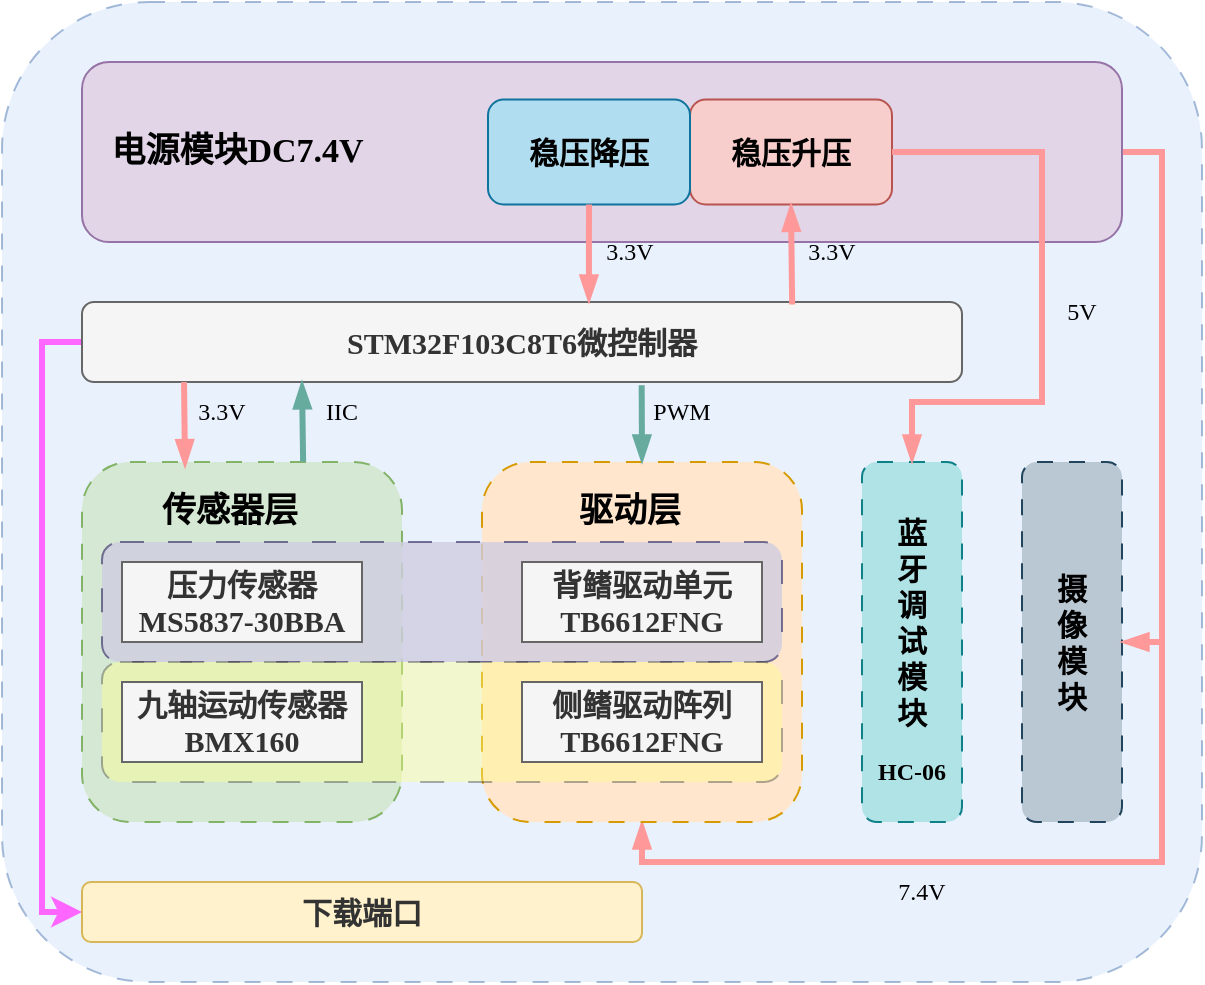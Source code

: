 <mxfile version="27.1.3">
  <diagram name="第 1 页" id="oimVrD2Q5sI-OtpYlPWk">
    <mxGraphModel dx="870" dy="560" grid="1" gridSize="10" guides="1" tooltips="1" connect="1" arrows="1" fold="1" page="1" pageScale="1" pageWidth="827" pageHeight="1169" math="0" shadow="0">
      <root>
        <mxCell id="0" />
        <mxCell id="1" parent="0" />
        <mxCell id="yz8o8m8Co_Lcj7NCytDr-21" value="" style="rounded=1;whiteSpace=wrap;html=1;fillColor=#dae8fc;strokeColor=#6c8ebf;dashed=1;dashPattern=8 8;glass=0;rotation=0;opacity=60;" vertex="1" parent="1">
          <mxGeometry x="120" y="10" width="600" height="490" as="geometry" />
        </mxCell>
        <mxCell id="yz8o8m8Co_Lcj7NCytDr-7" value="" style="rounded=1;whiteSpace=wrap;html=1;fillColor=#d5e8d4;strokeColor=#82b366;dashed=1;dashPattern=8 8;" vertex="1" parent="1">
          <mxGeometry x="160" y="240" width="160" height="180" as="geometry" />
        </mxCell>
        <mxCell id="yz8o8m8Co_Lcj7NCytDr-35" style="edgeStyle=orthogonalEdgeStyle;rounded=0;orthogonalLoop=1;jettySize=auto;html=1;exitX=1;exitY=0.5;exitDx=0;exitDy=0;entryX=0.5;entryY=1;entryDx=0;entryDy=0;strokeWidth=3;strokeColor=#FF9999;endArrow=blockThin;endFill=1;" edge="1" parent="1" source="yz8o8m8Co_Lcj7NCytDr-1" target="yz8o8m8Co_Lcj7NCytDr-9">
          <mxGeometry relative="1" as="geometry">
            <Array as="points">
              <mxPoint x="700" y="85" />
              <mxPoint x="700" y="440" />
              <mxPoint x="440" y="440" />
            </Array>
          </mxGeometry>
        </mxCell>
        <mxCell id="yz8o8m8Co_Lcj7NCytDr-1" value="&lt;font style=&quot;font-size: 17px;&quot; face=&quot;宋体&quot;&gt;&amp;nbsp; &amp;nbsp;&lt;b style=&quot;&quot;&gt;&lt;font style=&quot;&quot;&gt;电源模块DC7.4V&lt;/font&gt;&lt;/b&gt;&lt;/font&gt;" style="rounded=1;whiteSpace=wrap;html=1;align=left;fillColor=#e1d5e7;strokeColor=#9673a6;" vertex="1" parent="1">
          <mxGeometry x="160" y="40" width="520" height="90" as="geometry" />
        </mxCell>
        <mxCell id="yz8o8m8Co_Lcj7NCytDr-2" value="&lt;font style=&quot;font-size: 15px;&quot; face=&quot;宋体&quot;&gt;&lt;b style=&quot;&quot;&gt;稳压升压&lt;/b&gt;&lt;/font&gt;" style="rounded=1;whiteSpace=wrap;html=1;fillColor=#f8cecc;strokeColor=#b85450;" vertex="1" parent="1">
          <mxGeometry x="464" y="58.75" width="101" height="52.5" as="geometry" />
        </mxCell>
        <mxCell id="yz8o8m8Co_Lcj7NCytDr-3" value="&lt;font style=&quot;font-size: 15px;&quot; face=&quot;宋体&quot;&gt;&lt;b style=&quot;&quot;&gt;稳压降压&lt;/b&gt;&lt;/font&gt;" style="rounded=1;whiteSpace=wrap;html=1;fillColor=#b1ddf0;strokeColor=#10739e;" vertex="1" parent="1">
          <mxGeometry x="363" y="58.75" width="101" height="52.5" as="geometry" />
        </mxCell>
        <mxCell id="yz8o8m8Co_Lcj7NCytDr-43" style="edgeStyle=orthogonalEdgeStyle;rounded=0;orthogonalLoop=1;jettySize=auto;html=1;exitX=0;exitY=0.5;exitDx=0;exitDy=0;entryX=0;entryY=0.5;entryDx=0;entryDy=0;strokeWidth=3;strokeColor=#FF66FF;" edge="1" parent="1" source="yz8o8m8Co_Lcj7NCytDr-4" target="yz8o8m8Co_Lcj7NCytDr-15">
          <mxGeometry relative="1" as="geometry" />
        </mxCell>
        <mxCell id="yz8o8m8Co_Lcj7NCytDr-4" value="&lt;font style=&quot;font-size: 15px;&quot;&gt;&lt;b style=&quot;&quot;&gt;&lt;font face=&quot;Times New Roman&quot;&gt;STM32F103C8T6&lt;/font&gt;&lt;font face=&quot;宋体&quot;&gt;微控制器&lt;/font&gt;&lt;/b&gt;&lt;/font&gt;" style="rounded=1;whiteSpace=wrap;html=1;fillColor=#f5f5f5;fontColor=#333333;strokeColor=#666666;" vertex="1" parent="1">
          <mxGeometry x="160" y="160" width="440" height="40" as="geometry" />
        </mxCell>
        <mxCell id="yz8o8m8Co_Lcj7NCytDr-8" value="&lt;font style=&quot;font-size: 17px;&quot; face=&quot;宋体&quot;&gt;&lt;b style=&quot;&quot;&gt;传感器层&lt;/b&gt;&lt;/font&gt;" style="text;html=1;align=center;verticalAlign=middle;whiteSpace=wrap;rounded=0;" vertex="1" parent="1">
          <mxGeometry x="194" y="250" width="80" height="30" as="geometry" />
        </mxCell>
        <mxCell id="yz8o8m8Co_Lcj7NCytDr-9" value="" style="rounded=1;whiteSpace=wrap;html=1;fillColor=#ffe6cc;strokeColor=#d79b00;dashed=1;dashPattern=8 8;" vertex="1" parent="1">
          <mxGeometry x="360" y="240" width="160" height="180" as="geometry" />
        </mxCell>
        <mxCell id="yz8o8m8Co_Lcj7NCytDr-12" value="&lt;font style=&quot;font-size: 17px;&quot; face=&quot;宋体&quot;&gt;&lt;b style=&quot;&quot;&gt;驱动层&lt;/b&gt;&lt;/font&gt;" style="text;html=1;align=center;verticalAlign=middle;whiteSpace=wrap;rounded=0;" vertex="1" parent="1">
          <mxGeometry x="394" y="250" width="80" height="30" as="geometry" />
        </mxCell>
        <mxCell id="yz8o8m8Co_Lcj7NCytDr-15" value="&lt;b style=&quot;color: rgb(51, 51, 51); font-size: 15px;&quot;&gt;&lt;font face=&quot;宋体&quot;&gt;下载端口&lt;/font&gt;&lt;/b&gt;" style="rounded=1;whiteSpace=wrap;html=1;fillColor=#fff2cc;strokeColor=#d6b656;" vertex="1" parent="1">
          <mxGeometry x="160" y="450" width="280" height="30" as="geometry" />
        </mxCell>
        <mxCell id="yz8o8m8Co_Lcj7NCytDr-16" value="" style="rounded=1;whiteSpace=wrap;html=1;fillColor=#bac8d3;strokeColor=#23445d;dashed=1;dashPattern=8 8;" vertex="1" parent="1">
          <mxGeometry x="630" y="240" width="50" height="180" as="geometry" />
        </mxCell>
        <mxCell id="yz8o8m8Co_Lcj7NCytDr-17" value="&lt;font style=&quot;font-size: 15px;&quot; face=&quot;宋体&quot;&gt;&lt;b style=&quot;&quot;&gt;摄像模块&lt;/b&gt;&lt;/font&gt;" style="text;html=1;align=center;verticalAlign=middle;whiteSpace=wrap;rounded=0;" vertex="1" parent="1">
          <mxGeometry x="640" y="270" width="30" height="120" as="geometry" />
        </mxCell>
        <mxCell id="yz8o8m8Co_Lcj7NCytDr-18" value="" style="rounded=1;whiteSpace=wrap;html=1;fillColor=#b0e3e6;strokeColor=#0e8088;dashed=1;dashPattern=8 8;" vertex="1" parent="1">
          <mxGeometry x="550" y="240" width="50" height="180" as="geometry" />
        </mxCell>
        <mxCell id="yz8o8m8Co_Lcj7NCytDr-19" value="&lt;font style=&quot;font-size: 15px;&quot; face=&quot;宋体&quot;&gt;&lt;b style=&quot;&quot;&gt;蓝牙调试模块&lt;/b&gt;&lt;/font&gt;" style="text;html=1;align=center;verticalAlign=middle;whiteSpace=wrap;rounded=0;" vertex="1" parent="1">
          <mxGeometry x="560" y="260" width="30" height="120" as="geometry" />
        </mxCell>
        <mxCell id="yz8o8m8Co_Lcj7NCytDr-20" value="&lt;b&gt;&lt;font face=&quot;Times New Roman&quot;&gt;HC-06&lt;/font&gt;&lt;/b&gt;" style="text;html=1;align=center;verticalAlign=middle;whiteSpace=wrap;rounded=0;" vertex="1" parent="1">
          <mxGeometry x="545" y="380" width="60" height="30" as="geometry" />
        </mxCell>
        <mxCell id="yz8o8m8Co_Lcj7NCytDr-23" value="&lt;font face=&quot;Times New Roman&quot;&gt;3.3V&lt;/font&gt;" style="text;html=1;align=center;verticalAlign=middle;whiteSpace=wrap;rounded=0;" vertex="1" parent="1">
          <mxGeometry x="404" y="120" width="60" height="30" as="geometry" />
        </mxCell>
        <mxCell id="yz8o8m8Co_Lcj7NCytDr-22" value="" style="endArrow=blockThin;html=1;rounded=0;exitX=0.5;exitY=1;exitDx=0;exitDy=0;endFill=1;strokeWidth=3;fillColor=#ffff88;strokeColor=#FF9999;entryX=0.576;entryY=0;entryDx=0;entryDy=0;entryPerimeter=0;" edge="1" parent="1" source="yz8o8m8Co_Lcj7NCytDr-3" target="yz8o8m8Co_Lcj7NCytDr-4">
          <mxGeometry width="50" height="50" relative="1" as="geometry">
            <mxPoint x="90" y="380" as="sourcePoint" />
            <mxPoint x="509" y="160" as="targetPoint" />
          </mxGeometry>
        </mxCell>
        <mxCell id="yz8o8m8Co_Lcj7NCytDr-29" value="" style="endArrow=blockThin;html=1;rounded=0;exitX=0.5;exitY=1;exitDx=0;exitDy=0;endFill=1;strokeWidth=3;fillColor=#fad9d5;strokeColor=#FF9999;entryX=0.322;entryY=0.013;entryDx=0;entryDy=0;entryPerimeter=0;" edge="1" parent="1" target="yz8o8m8Co_Lcj7NCytDr-7">
          <mxGeometry width="50" height="50" relative="1" as="geometry">
            <mxPoint x="211" y="200" as="sourcePoint" />
            <mxPoint x="210" y="240" as="targetPoint" />
          </mxGeometry>
        </mxCell>
        <mxCell id="yz8o8m8Co_Lcj7NCytDr-30" value="&lt;font face=&quot;Times New Roman&quot;&gt;3.3V&lt;/font&gt;" style="text;html=1;align=center;verticalAlign=middle;whiteSpace=wrap;rounded=0;" vertex="1" parent="1">
          <mxGeometry x="200" y="200" width="60" height="30" as="geometry" />
        </mxCell>
        <mxCell id="yz8o8m8Co_Lcj7NCytDr-31" value="" style="endArrow=blockThin;html=1;rounded=0;exitX=0.807;exitY=0.032;exitDx=0;exitDy=0;endFill=1;strokeWidth=3;fillColor=#ffff88;strokeColor=#FF9999;entryX=0.5;entryY=1;entryDx=0;entryDy=0;exitPerimeter=0;" edge="1" parent="1" source="yz8o8m8Co_Lcj7NCytDr-4" target="yz8o8m8Co_Lcj7NCytDr-2">
          <mxGeometry width="50" height="50" relative="1" as="geometry">
            <mxPoint x="631" y="150" as="sourcePoint" />
            <mxPoint x="630" y="199" as="targetPoint" />
          </mxGeometry>
        </mxCell>
        <mxCell id="yz8o8m8Co_Lcj7NCytDr-32" value="&lt;font face=&quot;Times New Roman&quot;&gt;3.3V&lt;/font&gt;" style="text;html=1;align=center;verticalAlign=middle;whiteSpace=wrap;rounded=0;" vertex="1" parent="1">
          <mxGeometry x="505" y="120" width="60" height="30" as="geometry" />
        </mxCell>
        <mxCell id="yz8o8m8Co_Lcj7NCytDr-36" value="" style="endArrow=blockThin;html=1;rounded=0;endFill=1;strokeWidth=3;fillColor=#ffff88;strokeColor=#FF9999;entryX=1;entryY=0.5;entryDx=0;entryDy=0;" edge="1" parent="1" target="yz8o8m8Co_Lcj7NCytDr-16">
          <mxGeometry width="50" height="50" relative="1" as="geometry">
            <mxPoint x="700" y="330" as="sourcePoint" />
            <mxPoint x="760" y="380" as="targetPoint" />
          </mxGeometry>
        </mxCell>
        <mxCell id="yz8o8m8Co_Lcj7NCytDr-37" value="" style="endArrow=blockThin;html=1;rounded=0;exitX=1;exitY=0.5;exitDx=0;exitDy=0;endFill=1;strokeWidth=3;fillColor=#ffff88;strokeColor=#FF9999;entryX=0.5;entryY=0;entryDx=0;entryDy=0;" edge="1" parent="1" source="yz8o8m8Co_Lcj7NCytDr-2" target="yz8o8m8Co_Lcj7NCytDr-18">
          <mxGeometry width="50" height="50" relative="1" as="geometry">
            <mxPoint x="760" y="230" as="sourcePoint" />
            <mxPoint x="761" y="272" as="targetPoint" />
            <Array as="points">
              <mxPoint x="640" y="85" />
              <mxPoint x="640" y="210" />
              <mxPoint x="575" y="210" />
            </Array>
          </mxGeometry>
        </mxCell>
        <mxCell id="yz8o8m8Co_Lcj7NCytDr-47" value="" style="rounded=1;whiteSpace=wrap;html=1;fillColor=#d0cee2;strokeColor=#56517e;dashed=1;dashPattern=12 12;opacity=80;" vertex="1" parent="1">
          <mxGeometry x="170" y="280" width="340" height="60" as="geometry" />
        </mxCell>
        <mxCell id="yz8o8m8Co_Lcj7NCytDr-38" value="&lt;font face=&quot;Times New Roman&quot;&gt;5V&lt;/font&gt;" style="text;html=1;align=center;verticalAlign=middle;whiteSpace=wrap;rounded=0;" vertex="1" parent="1">
          <mxGeometry x="630" y="150" width="60" height="30" as="geometry" />
        </mxCell>
        <mxCell id="yz8o8m8Co_Lcj7NCytDr-39" value="&lt;font face=&quot;Times New Roman&quot;&gt;7.4V&lt;/font&gt;" style="text;html=1;align=center;verticalAlign=middle;whiteSpace=wrap;rounded=0;" vertex="1" parent="1">
          <mxGeometry x="550" y="440" width="60" height="30" as="geometry" />
        </mxCell>
        <mxCell id="yz8o8m8Co_Lcj7NCytDr-40" value="" style="endArrow=blockThin;html=1;rounded=0;exitX=0.691;exitY=-0.001;exitDx=0;exitDy=0;endFill=1;strokeWidth=3;fillColor=#fad9d5;strokeColor=#67AB9F;entryX=0.25;entryY=1;entryDx=0;entryDy=0;exitPerimeter=0;" edge="1" parent="1" source="yz8o8m8Co_Lcj7NCytDr-7" target="yz8o8m8Co_Lcj7NCytDr-4">
          <mxGeometry width="50" height="50" relative="1" as="geometry">
            <mxPoint x="330" y="220" as="sourcePoint" />
            <mxPoint x="331" y="262" as="targetPoint" />
          </mxGeometry>
        </mxCell>
        <mxCell id="yz8o8m8Co_Lcj7NCytDr-41" value="" style="endArrow=blockThin;html=1;rounded=0;exitX=0.636;exitY=1.041;exitDx=0;exitDy=0;endFill=1;strokeWidth=3;fillColor=#fad9d5;strokeColor=#67AB9F;entryX=0.5;entryY=0;entryDx=0;entryDy=0;exitPerimeter=0;" edge="1" parent="1" source="yz8o8m8Co_Lcj7NCytDr-4" target="yz8o8m8Co_Lcj7NCytDr-9">
          <mxGeometry width="50" height="50" relative="1" as="geometry">
            <mxPoint x="421" y="250" as="sourcePoint" />
            <mxPoint x="420" y="210" as="targetPoint" />
          </mxGeometry>
        </mxCell>
        <mxCell id="yz8o8m8Co_Lcj7NCytDr-45" value="&lt;font face=&quot;Times New Roman&quot;&gt;IIC&lt;/font&gt;" style="text;html=1;align=center;verticalAlign=middle;whiteSpace=wrap;rounded=0;" vertex="1" parent="1">
          <mxGeometry x="260" y="200" width="60" height="30" as="geometry" />
        </mxCell>
        <mxCell id="yz8o8m8Co_Lcj7NCytDr-46" value="&lt;font face=&quot;Times New Roman&quot;&gt;PWM&lt;/font&gt;" style="text;html=1;align=center;verticalAlign=middle;whiteSpace=wrap;rounded=0;" vertex="1" parent="1">
          <mxGeometry x="430" y="200" width="60" height="30" as="geometry" />
        </mxCell>
        <mxCell id="yz8o8m8Co_Lcj7NCytDr-5" value="&lt;b&gt;&lt;font style=&quot;font-size: 15px;&quot; face=&quot;宋体&quot;&gt;压力传感器&lt;/font&gt;&lt;/b&gt;&lt;div&gt;&lt;font style=&quot;font-size: 15px;&quot; face=&quot;Times New Roman&quot;&gt;&lt;b style=&quot;&quot;&gt;MS5837-30BBA&lt;/b&gt;&lt;/font&gt;&lt;/div&gt;" style="rounded=0;whiteSpace=wrap;html=1;fillColor=#f5f5f5;fontColor=#333333;strokeColor=#666666;" vertex="1" parent="1">
          <mxGeometry x="180" y="290" width="120" height="40" as="geometry" />
        </mxCell>
        <mxCell id="yz8o8m8Co_Lcj7NCytDr-48" value="" style="rounded=1;whiteSpace=wrap;html=1;fillColor=#ffff88;strokeColor=#36393d;dashed=1;dashPattern=12 12;opacity=40;" vertex="1" parent="1">
          <mxGeometry x="170" y="340" width="340" height="60" as="geometry" />
        </mxCell>
        <mxCell id="yz8o8m8Co_Lcj7NCytDr-10" value="&lt;font face=&quot;宋体&quot;&gt;&lt;span style=&quot;font-size: 15px;&quot;&gt;&lt;b&gt;背鳍驱动单元&lt;/b&gt;&lt;/span&gt;&lt;/font&gt;&lt;div&gt;&lt;span style=&quot;font-size: 15px;&quot;&gt;&lt;b style=&quot;&quot;&gt;&lt;font face=&quot;Times New Roman&quot;&gt;TB6612FNG&lt;/font&gt;&lt;/b&gt;&lt;/span&gt;&lt;/div&gt;" style="rounded=0;whiteSpace=wrap;html=1;fillColor=#f5f5f5;fontColor=#333333;strokeColor=#666666;" vertex="1" parent="1">
          <mxGeometry x="380" y="290" width="120" height="40" as="geometry" />
        </mxCell>
        <mxCell id="yz8o8m8Co_Lcj7NCytDr-11" value="&lt;font face=&quot;宋体&quot;&gt;&lt;span style=&quot;font-size: 15px;&quot;&gt;&lt;b&gt;侧鳍驱动阵列&lt;/b&gt;&lt;/span&gt;&lt;/font&gt;&lt;div&gt;&lt;b style=&quot;font-size: 15px;&quot;&gt;&lt;font face=&quot;Times New Roman&quot;&gt;TB6612FNG&lt;/font&gt;&lt;/b&gt;&lt;font face=&quot;宋体&quot;&gt;&lt;span style=&quot;font-size: 15px;&quot;&gt;&lt;b&gt;&lt;/b&gt;&lt;/span&gt;&lt;/font&gt;&lt;/div&gt;" style="rounded=0;whiteSpace=wrap;html=1;fillColor=#f5f5f5;fontColor=#333333;strokeColor=#666666;" vertex="1" parent="1">
          <mxGeometry x="380" y="350" width="120" height="40" as="geometry" />
        </mxCell>
        <mxCell id="yz8o8m8Co_Lcj7NCytDr-6" value="&lt;font face=&quot;宋体&quot;&gt;&lt;span style=&quot;font-size: 15px;&quot;&gt;&lt;b&gt;九轴运动传感器&lt;/b&gt;&lt;/span&gt;&lt;/font&gt;&lt;br&gt;&lt;div&gt;&lt;font style=&quot;font-size: 15px;&quot; face=&quot;Times New Roman&quot;&gt;&lt;b style=&quot;&quot;&gt;BMX160&lt;/b&gt;&lt;/font&gt;&lt;/div&gt;" style="rounded=0;whiteSpace=wrap;html=1;fillColor=#f5f5f5;fontColor=#333333;strokeColor=#666666;" vertex="1" parent="1">
          <mxGeometry x="180" y="350" width="120" height="40" as="geometry" />
        </mxCell>
      </root>
    </mxGraphModel>
  </diagram>
</mxfile>
